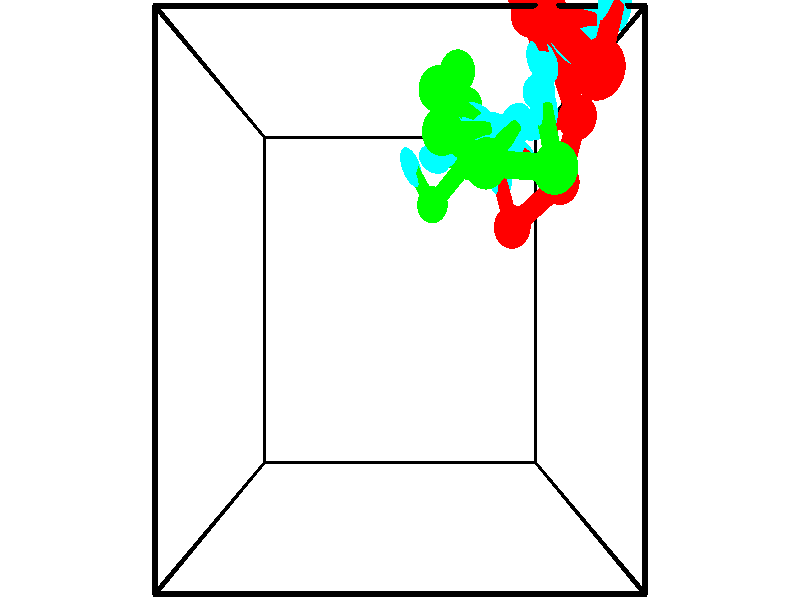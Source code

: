 // switches for output
#declare DRAW_BASES = 1; // possible values are 0, 1; only relevant for DNA ribbons
#declare DRAW_BASES_TYPE = 3; // possible values are 1, 2, 3; only relevant for DNA ribbons
#declare DRAW_FOG = 0; // set to 1 to enable fog

#include "colors.inc"

#include "transforms.inc"
background { rgb <1, 1, 1>}

#default {
   normal{
       ripples 0.25
       frequency 0.20
       turbulence 0.2
       lambda 5
   }
	finish {
		phong 0.1
		phong_size 40.
	}
}

// original window dimensions: 1024x640


// camera settings

camera {
	sky <-0, 1, 0>
	up <-0, 1, 0>
	right 1.6 * <1, 0, 0>
	location <2.5, 2.5, 11.1562>
	look_at <2.5, 2.5, 2.5>
	direction <0, 0, -8.6562>
	angle 67.0682
}


# declare cpy_camera_pos = <2.5, 2.5, 11.1562>;
# if (DRAW_FOG = 1)
fog {
	fog_type 2
	up vnormalize(cpy_camera_pos)
	color rgbt<1,1,1,0.3>
	distance 1e-5
	fog_alt 3e-3
	fog_offset 4
}
# end


// LIGHTS

# declare lum = 6;
global_settings {
	ambient_light rgb lum * <0.05, 0.05, 0.05>
	max_trace_level 15
}# declare cpy_direct_light_amount = 0.25;
light_source
{	1000 * <-1, -1, 1>,
	rgb lum * cpy_direct_light_amount
	parallel
}

light_source
{	1000 * <1, 1, -1>,
	rgb lum * cpy_direct_light_amount
	parallel
}

// strand 0

// nucleotide -1

// particle -1
sphere {
	<4.478223, 4.411891, 5.151642> 0.250000
	pigment { color rgbt <1,0,0,0> }
	no_shadow
}
cylinder {
	<4.609055, 4.775635, 5.048817>,  <4.687553, 4.993881, 4.987121>, 0.100000
	pigment { color rgbt <1,0,0,0> }
	no_shadow
}
cylinder {
	<4.609055, 4.775635, 5.048817>,  <4.478223, 4.411891, 5.151642>, 0.100000
	pigment { color rgbt <1,0,0,0> }
	no_shadow
}

// particle -1
sphere {
	<4.609055, 4.775635, 5.048817> 0.100000
	pigment { color rgbt <1,0,0,0> }
	no_shadow
}
sphere {
	0, 1
	scale<0.080000,0.200000,0.300000>
	matrix <-0.394861, -0.115627, -0.911436,
		-0.858548, 0.399616, 0.321252,
		0.327079, 0.909361, -0.257064,
		4.707178, 5.048443, 4.971697>
	pigment { color rgbt <0,1,1,0> }
	no_shadow
}
cylinder {
	<3.993119, 5.027704, 4.795425>,  <4.478223, 4.411891, 5.151642>, 0.130000
	pigment { color rgbt <1,0,0,0> }
	no_shadow
}

// nucleotide -1

// particle -1
sphere {
	<3.993119, 5.027704, 4.795425> 0.250000
	pigment { color rgbt <1,0,0,0> }
	no_shadow
}
cylinder {
	<4.365593, 5.020504, 4.649784>,  <4.589077, 5.016184, 4.562400>, 0.100000
	pigment { color rgbt <1,0,0,0> }
	no_shadow
}
cylinder {
	<4.365593, 5.020504, 4.649784>,  <3.993119, 5.027704, 4.795425>, 0.100000
	pigment { color rgbt <1,0,0,0> }
	no_shadow
}

// particle -1
sphere {
	<4.365593, 5.020504, 4.649784> 0.100000
	pigment { color rgbt <1,0,0,0> }
	no_shadow
}
sphere {
	0, 1
	scale<0.080000,0.200000,0.300000>
	matrix <-0.360262, -0.198118, -0.911570,
		-0.055727, 0.980013, -0.190969,
		0.931185, -0.018000, -0.364102,
		4.644948, 5.015104, 4.540554>
	pigment { color rgbt <0,1,1,0> }
	no_shadow
}
cylinder {
	<3.945988, 5.556787, 4.187027>,  <3.993119, 5.027704, 4.795425>, 0.130000
	pigment { color rgbt <1,0,0,0> }
	no_shadow
}

// nucleotide -1

// particle -1
sphere {
	<3.945988, 5.556787, 4.187027> 0.250000
	pigment { color rgbt <1,0,0,0> }
	no_shadow
}
cylinder {
	<4.208878, 5.256760, 4.157490>,  <4.366611, 5.076743, 4.139768>, 0.100000
	pigment { color rgbt <1,0,0,0> }
	no_shadow
}
cylinder {
	<4.208878, 5.256760, 4.157490>,  <3.945988, 5.556787, 4.187027>, 0.100000
	pigment { color rgbt <1,0,0,0> }
	no_shadow
}

// particle -1
sphere {
	<4.208878, 5.256760, 4.157490> 0.100000
	pigment { color rgbt <1,0,0,0> }
	no_shadow
}
sphere {
	0, 1
	scale<0.080000,0.200000,0.300000>
	matrix <-0.432107, -0.294712, -0.852308,
		0.617527, 0.592065, -0.517803,
		0.657224, -0.750069, -0.073843,
		4.406045, 5.031739, 4.135337>
	pigment { color rgbt <0,1,1,0> }
	no_shadow
}
cylinder {
	<4.153893, 5.533408, 3.519353>,  <3.945988, 5.556787, 4.187027>, 0.130000
	pigment { color rgbt <1,0,0,0> }
	no_shadow
}

// nucleotide -1

// particle -1
sphere {
	<4.153893, 5.533408, 3.519353> 0.250000
	pigment { color rgbt <1,0,0,0> }
	no_shadow
}
cylinder {
	<4.195427, 5.178474, 3.699066>,  <4.220347, 4.965514, 3.806894>, 0.100000
	pigment { color rgbt <1,0,0,0> }
	no_shadow
}
cylinder {
	<4.195427, 5.178474, 3.699066>,  <4.153893, 5.533408, 3.519353>, 0.100000
	pigment { color rgbt <1,0,0,0> }
	no_shadow
}

// particle -1
sphere {
	<4.195427, 5.178474, 3.699066> 0.100000
	pigment { color rgbt <1,0,0,0> }
	no_shadow
}
sphere {
	0, 1
	scale<0.080000,0.200000,0.300000>
	matrix <-0.225324, -0.460967, -0.858335,
		0.968735, -0.012109, -0.247803,
		0.103835, -0.887335, 0.449283,
		4.226577, 4.912274, 3.833851>
	pigment { color rgbt <0,1,1,0> }
	no_shadow
}
cylinder {
	<4.597307, 5.192862, 3.116494>,  <4.153893, 5.533408, 3.519353>, 0.130000
	pigment { color rgbt <1,0,0,0> }
	no_shadow
}

// nucleotide -1

// particle -1
sphere {
	<4.597307, 5.192862, 3.116494> 0.250000
	pigment { color rgbt <1,0,0,0> }
	no_shadow
}
cylinder {
	<4.406693, 4.916641, 3.334137>,  <4.292324, 4.750909, 3.464723>, 0.100000
	pigment { color rgbt <1,0,0,0> }
	no_shadow
}
cylinder {
	<4.406693, 4.916641, 3.334137>,  <4.597307, 5.192862, 3.116494>, 0.100000
	pigment { color rgbt <1,0,0,0> }
	no_shadow
}

// particle -1
sphere {
	<4.406693, 4.916641, 3.334137> 0.100000
	pigment { color rgbt <1,0,0,0> }
	no_shadow
}
sphere {
	0, 1
	scale<0.080000,0.200000,0.300000>
	matrix <-0.228758, -0.500185, -0.835156,
		0.848872, -0.522450, 0.080387,
		-0.476535, -0.690551, 0.544107,
		4.263732, 4.709476, 3.497369>
	pigment { color rgbt <0,1,1,0> }
	no_shadow
}
cylinder {
	<4.880001, 4.541034, 3.053268>,  <4.597307, 5.192862, 3.116494>, 0.130000
	pigment { color rgbt <1,0,0,0> }
	no_shadow
}

// nucleotide -1

// particle -1
sphere {
	<4.880001, 4.541034, 3.053268> 0.250000
	pigment { color rgbt <1,0,0,0> }
	no_shadow
}
cylinder {
	<4.501884, 4.460312, 3.155796>,  <4.275015, 4.411879, 3.217313>, 0.100000
	pigment { color rgbt <1,0,0,0> }
	no_shadow
}
cylinder {
	<4.501884, 4.460312, 3.155796>,  <4.880001, 4.541034, 3.053268>, 0.100000
	pigment { color rgbt <1,0,0,0> }
	no_shadow
}

// particle -1
sphere {
	<4.501884, 4.460312, 3.155796> 0.100000
	pigment { color rgbt <1,0,0,0> }
	no_shadow
}
sphere {
	0, 1
	scale<0.080000,0.200000,0.300000>
	matrix <-0.101061, -0.565904, -0.818254,
		0.310181, -0.799391, 0.514550,
		-0.945291, -0.201806, 0.256320,
		4.218297, 4.399770, 3.232692>
	pigment { color rgbt <0,1,1,0> }
	no_shadow
}
cylinder {
	<4.707952, 3.839660, 2.857919>,  <4.880001, 4.541034, 3.053268>, 0.130000
	pigment { color rgbt <1,0,0,0> }
	no_shadow
}

// nucleotide -1

// particle -1
sphere {
	<4.707952, 3.839660, 2.857919> 0.250000
	pigment { color rgbt <1,0,0,0> }
	no_shadow
}
cylinder {
	<4.359421, 4.035484, 2.871288>,  <4.150302, 4.152979, 2.879310>, 0.100000
	pigment { color rgbt <1,0,0,0> }
	no_shadow
}
cylinder {
	<4.359421, 4.035484, 2.871288>,  <4.707952, 3.839660, 2.857919>, 0.100000
	pigment { color rgbt <1,0,0,0> }
	no_shadow
}

// particle -1
sphere {
	<4.359421, 4.035484, 2.871288> 0.100000
	pigment { color rgbt <1,0,0,0> }
	no_shadow
}
sphere {
	0, 1
	scale<0.080000,0.200000,0.300000>
	matrix <-0.220373, -0.329542, -0.918062,
		-0.438432, -0.807299, 0.395026,
		-0.871328, 0.489561, 0.033425,
		4.098022, 4.182353, 2.881316>
	pigment { color rgbt <0,1,1,0> }
	no_shadow
}
cylinder {
	<4.052102, 3.340846, 2.803765>,  <4.707952, 3.839660, 2.857919>, 0.130000
	pigment { color rgbt <1,0,0,0> }
	no_shadow
}

// nucleotide -1

// particle -1
sphere {
	<4.052102, 3.340846, 2.803765> 0.250000
	pigment { color rgbt <1,0,0,0> }
	no_shadow
}
cylinder {
	<3.959244, 3.710121, 2.681236>,  <3.903529, 3.931686, 2.607719>, 0.100000
	pigment { color rgbt <1,0,0,0> }
	no_shadow
}
cylinder {
	<3.959244, 3.710121, 2.681236>,  <4.052102, 3.340846, 2.803765>, 0.100000
	pigment { color rgbt <1,0,0,0> }
	no_shadow
}

// particle -1
sphere {
	<3.959244, 3.710121, 2.681236> 0.100000
	pigment { color rgbt <1,0,0,0> }
	no_shadow
}
sphere {
	0, 1
	scale<0.080000,0.200000,0.300000>
	matrix <-0.283573, -0.365481, -0.886572,
		-0.930427, -0.118949, 0.346635,
		-0.232146, 0.923187, -0.306323,
		3.889600, 3.987077, 2.589339>
	pigment { color rgbt <0,1,1,0> }
	no_shadow
}
// strand 1

// nucleotide -1

// particle -1
sphere {
	<3.029122, 3.795817, 1.295723> 0.250000
	pigment { color rgbt <0,1,0,0> }
	no_shadow
}
cylinder {
	<2.828430, 4.042446, 1.538410>,  <2.708015, 4.190423, 1.684023>, 0.100000
	pigment { color rgbt <0,1,0,0> }
	no_shadow
}
cylinder {
	<2.828430, 4.042446, 1.538410>,  <3.029122, 3.795817, 1.295723>, 0.100000
	pigment { color rgbt <0,1,0,0> }
	no_shadow
}

// particle -1
sphere {
	<2.828430, 4.042446, 1.538410> 0.100000
	pigment { color rgbt <0,1,0,0> }
	no_shadow
}
sphere {
	0, 1
	scale<0.080000,0.200000,0.300000>
	matrix <0.804368, 0.074528, 0.589438,
		0.318213, 0.783763, -0.533344,
		-0.501729, 0.616572, 0.606719,
		2.677912, 4.227417, 1.720426>
	pigment { color rgbt <0,1,1,0> }
	no_shadow
}
cylinder {
	<3.590502, 4.351659, 1.528758>,  <3.029122, 3.795817, 1.295723>, 0.130000
	pigment { color rgbt <0,1,0,0> }
	no_shadow
}

// nucleotide -1

// particle -1
sphere {
	<3.590502, 4.351659, 1.528758> 0.250000
	pigment { color rgbt <0,1,0,0> }
	no_shadow
}
cylinder {
	<3.271500, 4.318489, 1.767792>,  <3.080098, 4.298587, 1.911212>, 0.100000
	pigment { color rgbt <0,1,0,0> }
	no_shadow
}
cylinder {
	<3.271500, 4.318489, 1.767792>,  <3.590502, 4.351659, 1.528758>, 0.100000
	pigment { color rgbt <0,1,0,0> }
	no_shadow
}

// particle -1
sphere {
	<3.271500, 4.318489, 1.767792> 0.100000
	pigment { color rgbt <0,1,0,0> }
	no_shadow
}
sphere {
	0, 1
	scale<0.080000,0.200000,0.300000>
	matrix <0.558117, 0.274735, 0.782960,
		-0.229105, 0.957937, -0.172821,
		-0.797507, -0.082925, 0.597584,
		3.032248, 4.293612, 1.947067>
	pigment { color rgbt <0,1,1,0> }
	no_shadow
}
cylinder {
	<3.499261, 4.940533, 1.993766>,  <3.590502, 4.351659, 1.528758>, 0.130000
	pigment { color rgbt <0,1,0,0> }
	no_shadow
}

// nucleotide -1

// particle -1
sphere {
	<3.499261, 4.940533, 1.993766> 0.250000
	pigment { color rgbt <0,1,0,0> }
	no_shadow
}
cylinder {
	<3.325729, 4.615471, 2.149399>,  <3.221611, 4.420434, 2.242779>, 0.100000
	pigment { color rgbt <0,1,0,0> }
	no_shadow
}
cylinder {
	<3.325729, 4.615471, 2.149399>,  <3.499261, 4.940533, 1.993766>, 0.100000
	pigment { color rgbt <0,1,0,0> }
	no_shadow
}

// particle -1
sphere {
	<3.325729, 4.615471, 2.149399> 0.100000
	pigment { color rgbt <0,1,0,0> }
	no_shadow
}
sphere {
	0, 1
	scale<0.080000,0.200000,0.300000>
	matrix <0.389950, 0.219945, 0.894183,
		-0.812239, 0.539645, 0.221476,
		-0.433829, -0.812654, 0.389083,
		3.195581, 4.371675, 2.266124>
	pigment { color rgbt <0,1,1,0> }
	no_shadow
}
cylinder {
	<3.310527, 5.188386, 2.622733>,  <3.499261, 4.940533, 1.993766>, 0.130000
	pigment { color rgbt <0,1,0,0> }
	no_shadow
}

// nucleotide -1

// particle -1
sphere {
	<3.310527, 5.188386, 2.622733> 0.250000
	pigment { color rgbt <0,1,0,0> }
	no_shadow
}
cylinder {
	<3.431107, 4.807850, 2.597179>,  <3.503454, 4.579528, 2.581847>, 0.100000
	pigment { color rgbt <0,1,0,0> }
	no_shadow
}
cylinder {
	<3.431107, 4.807850, 2.597179>,  <3.310527, 5.188386, 2.622733>, 0.100000
	pigment { color rgbt <0,1,0,0> }
	no_shadow
}

// particle -1
sphere {
	<3.431107, 4.807850, 2.597179> 0.100000
	pigment { color rgbt <0,1,0,0> }
	no_shadow
}
sphere {
	0, 1
	scale<0.080000,0.200000,0.300000>
	matrix <0.334903, 0.042911, 0.941275,
		-0.892731, -0.305141, 0.331542,
		0.301448, -0.951340, -0.063885,
		3.521541, 4.522448, 2.578014>
	pigment { color rgbt <0,1,1,0> }
	no_shadow
}
cylinder {
	<2.994812, 4.823317, 3.180307>,  <3.310527, 5.188386, 2.622733>, 0.130000
	pigment { color rgbt <0,1,0,0> }
	no_shadow
}

// nucleotide -1

// particle -1
sphere {
	<2.994812, 4.823317, 3.180307> 0.250000
	pigment { color rgbt <0,1,0,0> }
	no_shadow
}
cylinder {
	<3.333405, 4.637318, 3.076580>,  <3.536560, 4.525718, 3.014344>, 0.100000
	pigment { color rgbt <0,1,0,0> }
	no_shadow
}
cylinder {
	<3.333405, 4.637318, 3.076580>,  <2.994812, 4.823317, 3.180307>, 0.100000
	pigment { color rgbt <0,1,0,0> }
	no_shadow
}

// particle -1
sphere {
	<3.333405, 4.637318, 3.076580> 0.100000
	pigment { color rgbt <0,1,0,0> }
	no_shadow
}
sphere {
	0, 1
	scale<0.080000,0.200000,0.300000>
	matrix <0.353191, 0.125967, 0.927032,
		-0.398403, -0.876304, 0.270862,
		0.846482, -0.464999, -0.259317,
		3.587349, 4.497818, 2.998785>
	pigment { color rgbt <0,1,1,0> }
	no_shadow
}
cylinder {
	<3.021854, 4.243322, 3.669849>,  <2.994812, 4.823317, 3.180307>, 0.130000
	pigment { color rgbt <0,1,0,0> }
	no_shadow
}

// nucleotide -1

// particle -1
sphere {
	<3.021854, 4.243322, 3.669849> 0.250000
	pigment { color rgbt <0,1,0,0> }
	no_shadow
}
cylinder {
	<3.396423, 4.281712, 3.534851>,  <3.621165, 4.304745, 3.453852>, 0.100000
	pigment { color rgbt <0,1,0,0> }
	no_shadow
}
cylinder {
	<3.396423, 4.281712, 3.534851>,  <3.021854, 4.243322, 3.669849>, 0.100000
	pigment { color rgbt <0,1,0,0> }
	no_shadow
}

// particle -1
sphere {
	<3.396423, 4.281712, 3.534851> 0.100000
	pigment { color rgbt <0,1,0,0> }
	no_shadow
}
sphere {
	0, 1
	scale<0.080000,0.200000,0.300000>
	matrix <0.326357, 0.115004, 0.938224,
		0.128863, -0.988717, 0.076369,
		0.936422, 0.095979, -0.337495,
		3.677350, 4.310503, 3.433603>
	pigment { color rgbt <0,1,1,0> }
	no_shadow
}
cylinder {
	<3.503935, 3.825996, 4.120649>,  <3.021854, 4.243322, 3.669849>, 0.130000
	pigment { color rgbt <0,1,0,0> }
	no_shadow
}

// nucleotide -1

// particle -1
sphere {
	<3.503935, 3.825996, 4.120649> 0.250000
	pigment { color rgbt <0,1,0,0> }
	no_shadow
}
cylinder {
	<3.742111, 4.087433, 3.933773>,  <3.885017, 4.244295, 3.821648>, 0.100000
	pigment { color rgbt <0,1,0,0> }
	no_shadow
}
cylinder {
	<3.742111, 4.087433, 3.933773>,  <3.503935, 3.825996, 4.120649>, 0.100000
	pigment { color rgbt <0,1,0,0> }
	no_shadow
}

// particle -1
sphere {
	<3.742111, 4.087433, 3.933773> 0.100000
	pigment { color rgbt <0,1,0,0> }
	no_shadow
}
sphere {
	0, 1
	scale<0.080000,0.200000,0.300000>
	matrix <0.407767, 0.255182, 0.876703,
		0.692225, -0.712529, -0.114568,
		0.595441, 0.653593, -0.467189,
		3.920744, 4.283511, 3.793616>
	pigment { color rgbt <0,1,1,0> }
	no_shadow
}
cylinder {
	<4.257498, 3.744543, 4.324972>,  <3.503935, 3.825996, 4.120649>, 0.130000
	pigment { color rgbt <0,1,0,0> }
	no_shadow
}

// nucleotide -1

// particle -1
sphere {
	<4.257498, 3.744543, 4.324972> 0.250000
	pigment { color rgbt <0,1,0,0> }
	no_shadow
}
cylinder {
	<4.200867, 4.126785, 4.221611>,  <4.166888, 4.356131, 4.159595>, 0.100000
	pigment { color rgbt <0,1,0,0> }
	no_shadow
}
cylinder {
	<4.200867, 4.126785, 4.221611>,  <4.257498, 3.744543, 4.324972>, 0.100000
	pigment { color rgbt <0,1,0,0> }
	no_shadow
}

// particle -1
sphere {
	<4.200867, 4.126785, 4.221611> 0.100000
	pigment { color rgbt <0,1,0,0> }
	no_shadow
}
sphere {
	0, 1
	scale<0.080000,0.200000,0.300000>
	matrix <0.429570, 0.294481, 0.853669,
		0.891866, 0.009860, -0.452192,
		-0.141579, 0.955606, -0.258402,
		4.158393, 4.413467, 4.144090>
	pigment { color rgbt <0,1,1,0> }
	no_shadow
}
// box output
cylinder {
	<0.000000, 0.000000, 0.000000>,  <5.000000, 0.000000, 0.000000>, 0.025000
	pigment { color rgbt <0,0,0,0> }
	no_shadow
}
cylinder {
	<0.000000, 0.000000, 0.000000>,  <0.000000, 5.000000, 0.000000>, 0.025000
	pigment { color rgbt <0,0,0,0> }
	no_shadow
}
cylinder {
	<0.000000, 0.000000, 0.000000>,  <0.000000, 0.000000, 5.000000>, 0.025000
	pigment { color rgbt <0,0,0,0> }
	no_shadow
}
cylinder {
	<5.000000, 5.000000, 5.000000>,  <0.000000, 5.000000, 5.000000>, 0.025000
	pigment { color rgbt <0,0,0,0> }
	no_shadow
}
cylinder {
	<5.000000, 5.000000, 5.000000>,  <5.000000, 0.000000, 5.000000>, 0.025000
	pigment { color rgbt <0,0,0,0> }
	no_shadow
}
cylinder {
	<5.000000, 5.000000, 5.000000>,  <5.000000, 5.000000, 0.000000>, 0.025000
	pigment { color rgbt <0,0,0,0> }
	no_shadow
}
cylinder {
	<0.000000, 0.000000, 5.000000>,  <0.000000, 5.000000, 5.000000>, 0.025000
	pigment { color rgbt <0,0,0,0> }
	no_shadow
}
cylinder {
	<0.000000, 0.000000, 5.000000>,  <5.000000, 0.000000, 5.000000>, 0.025000
	pigment { color rgbt <0,0,0,0> }
	no_shadow
}
cylinder {
	<5.000000, 5.000000, 0.000000>,  <0.000000, 5.000000, 0.000000>, 0.025000
	pigment { color rgbt <0,0,0,0> }
	no_shadow
}
cylinder {
	<5.000000, 5.000000, 0.000000>,  <5.000000, 0.000000, 0.000000>, 0.025000
	pigment { color rgbt <0,0,0,0> }
	no_shadow
}
cylinder {
	<5.000000, 0.000000, 5.000000>,  <5.000000, 0.000000, 0.000000>, 0.025000
	pigment { color rgbt <0,0,0,0> }
	no_shadow
}
cylinder {
	<0.000000, 5.000000, 0.000000>,  <0.000000, 5.000000, 5.000000>, 0.025000
	pigment { color rgbt <0,0,0,0> }
	no_shadow
}
// end of box output
